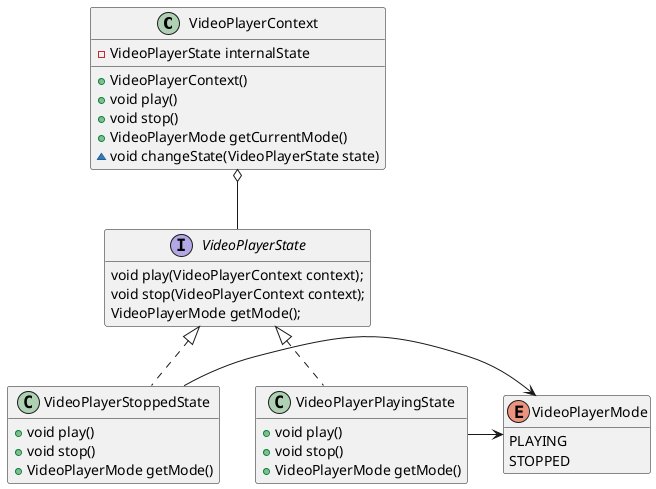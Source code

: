 @startuml


 VideoPlayerContext o-- VideoPlayerState
 
 VideoPlayerState <|.. VideoPlayerPlayingState
 VideoPlayerState <|.. VideoPlayerStoppedState
 
 VideoPlayerStoppedState-> VideoPlayerMode
 VideoPlayerPlayingState-> VideoPlayerMode
  
class VideoPlayerContext {
 - VideoPlayerState internalState
 + VideoPlayerContext()
 + void play()
 + void stop()
 + VideoPlayerMode getCurrentMode()
 ~ void changeState(VideoPlayerState state)
 
}





interface  VideoPlayerState {
	void play(VideoPlayerContext context);
	void stop(VideoPlayerContext context);
	VideoPlayerMode getMode();
}
hide VideoPlayerState fields 

enum VideoPlayerMode {
	PLAYING
	STOPPED
}
hide VideoPlayerMode methods

Class VideoPlayerPlayingState {
 + void play()
 + void stop()
 + VideoPlayerMode getMode()
 
}
hide VideoPlayerPlayingState fields

Class VideoPlayerStoppedState {
 + void play()
 + void stop()
 + VideoPlayerMode getMode()
 
}
hide VideoPlayerStoppedState fields

@enduml